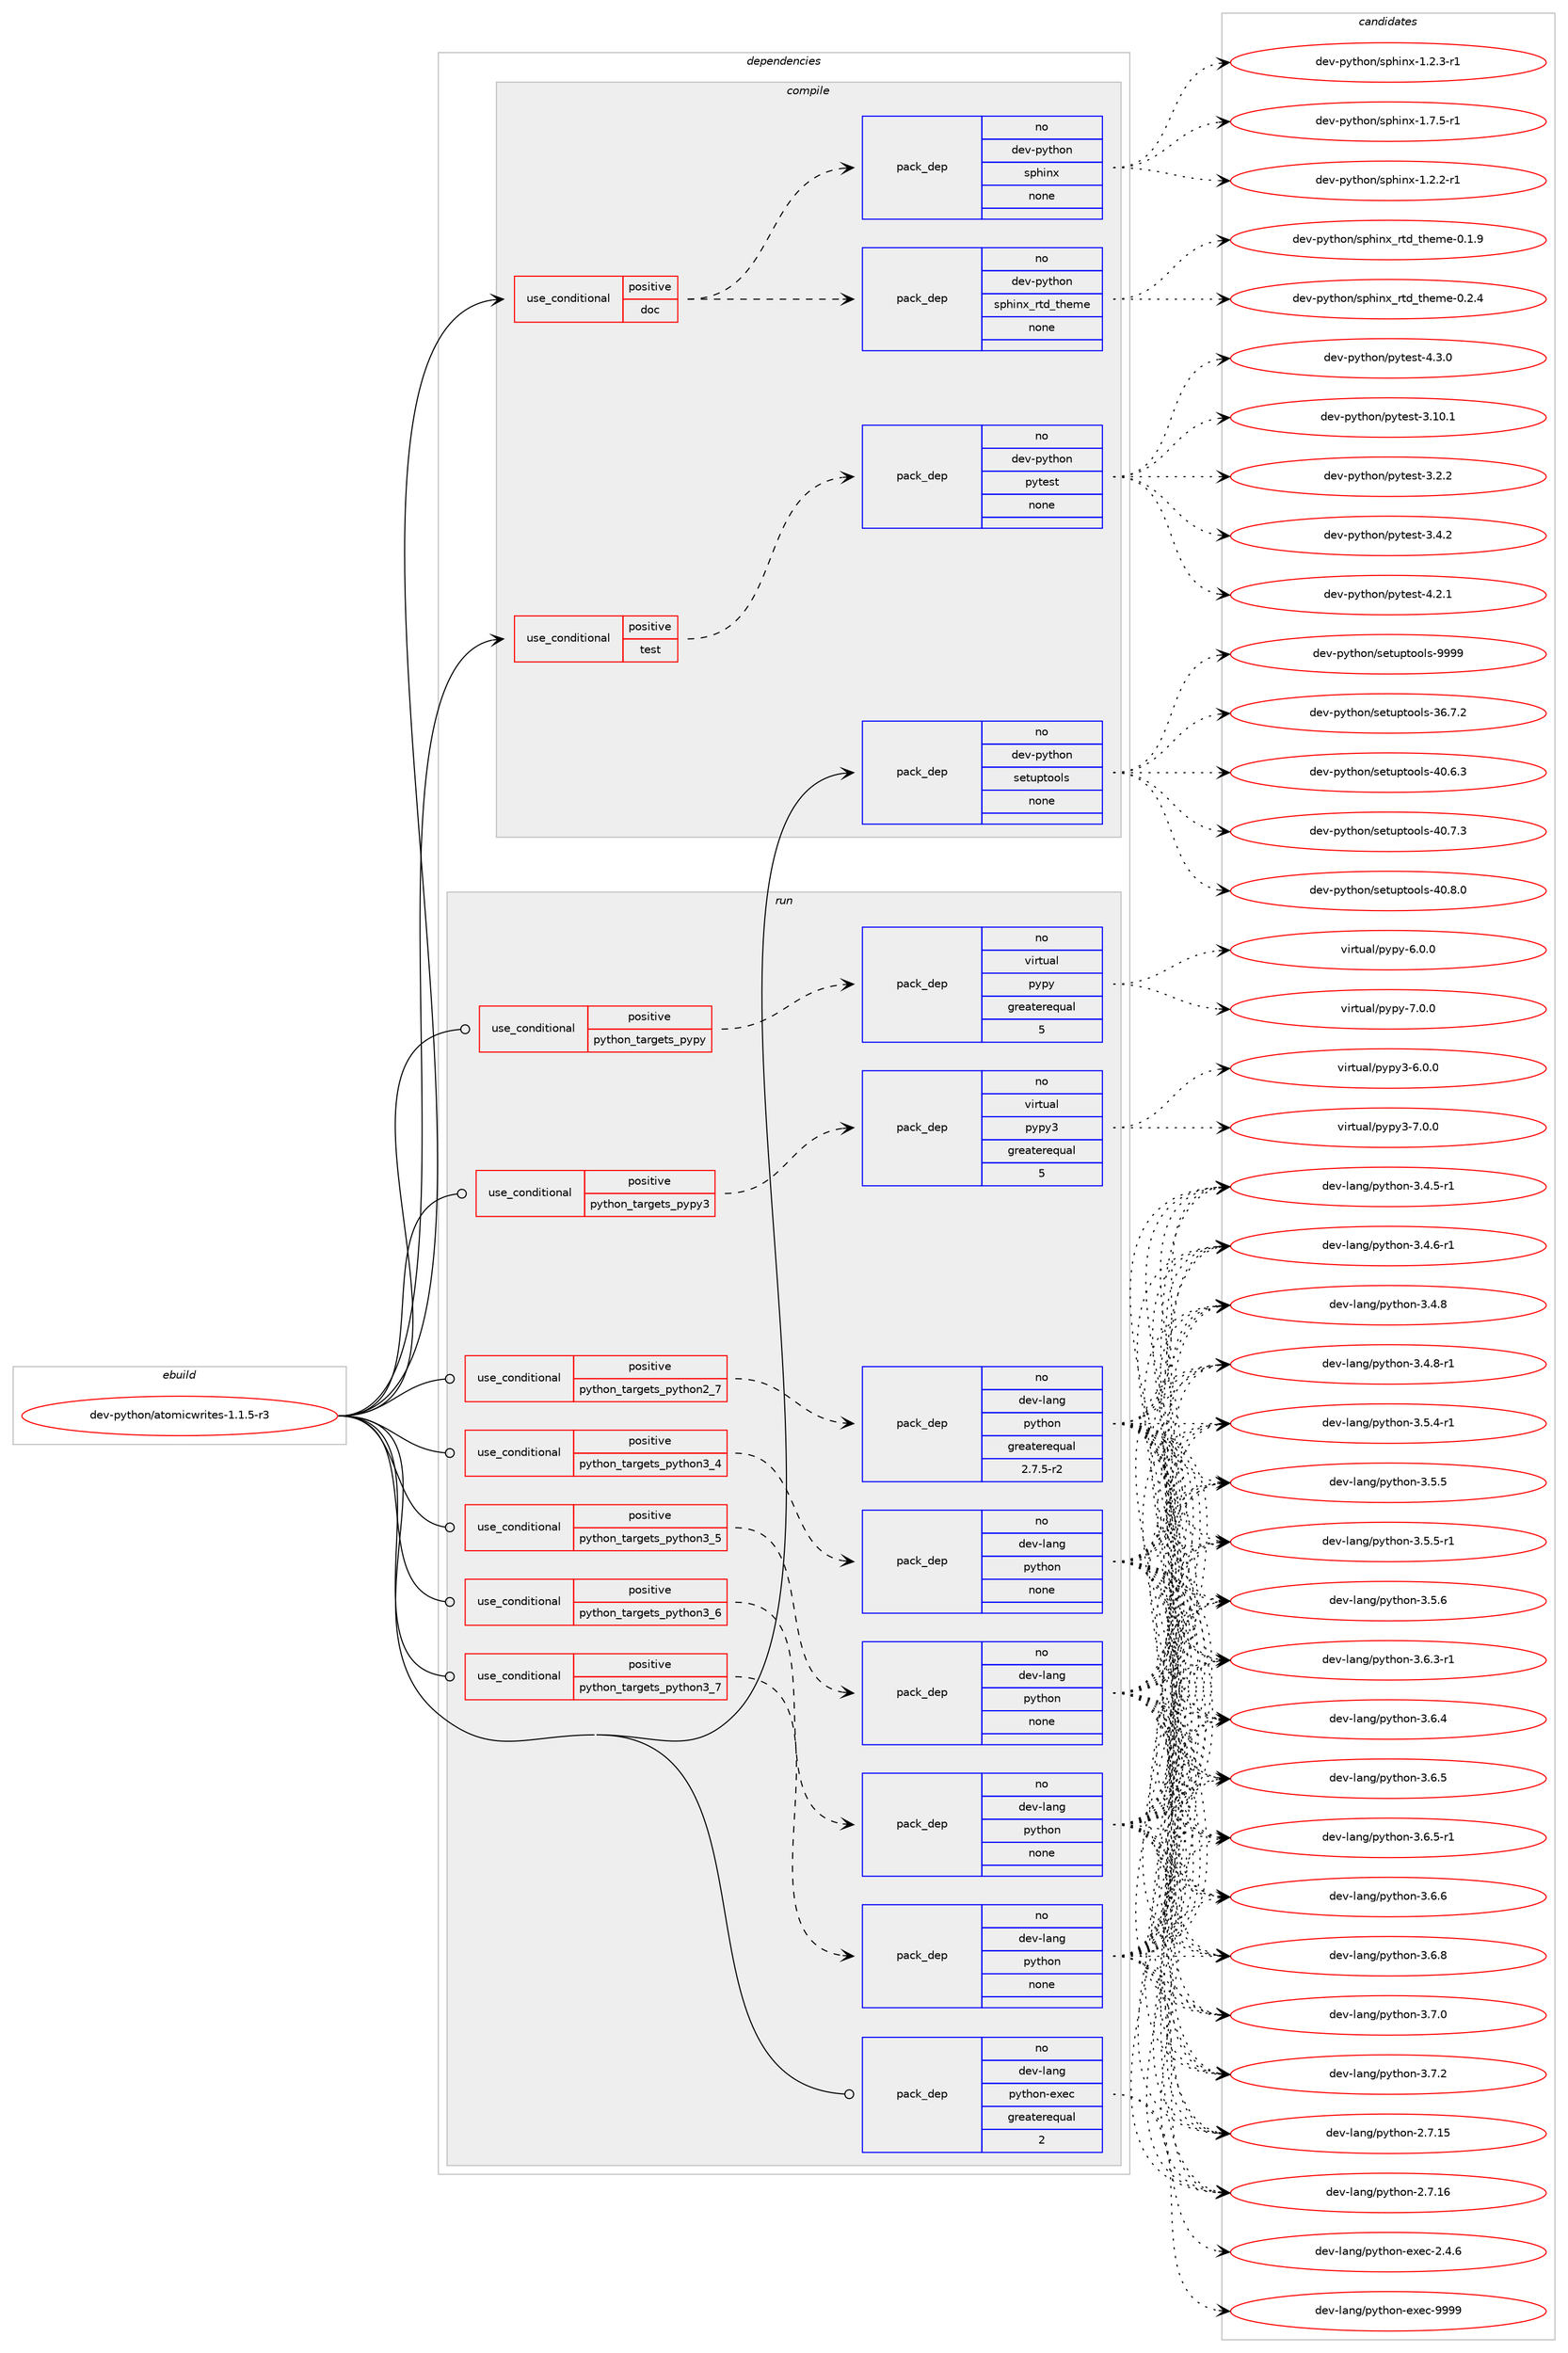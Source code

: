 digraph prolog {

# *************
# Graph options
# *************

newrank=true;
concentrate=true;
compound=true;
graph [rankdir=LR,fontname=Helvetica,fontsize=10,ranksep=1.5];#, ranksep=2.5, nodesep=0.2];
edge  [arrowhead=vee];
node  [fontname=Helvetica,fontsize=10];

# **********
# The ebuild
# **********

subgraph cluster_leftcol {
color=gray;
rank=same;
label=<<i>ebuild</i>>;
id [label="dev-python/atomicwrites-1.1.5-r3", color=red, width=4, href="../dev-python/atomicwrites-1.1.5-r3.svg"];
}

# ****************
# The dependencies
# ****************

subgraph cluster_midcol {
color=gray;
label=<<i>dependencies</i>>;
subgraph cluster_compile {
fillcolor="#eeeeee";
style=filled;
label=<<i>compile</i>>;
subgraph cond371159 {
dependency1399472 [label=<<TABLE BORDER="0" CELLBORDER="1" CELLSPACING="0" CELLPADDING="4"><TR><TD ROWSPAN="3" CELLPADDING="10">use_conditional</TD></TR><TR><TD>positive</TD></TR><TR><TD>doc</TD></TR></TABLE>>, shape=none, color=red];
subgraph pack1005088 {
dependency1399473 [label=<<TABLE BORDER="0" CELLBORDER="1" CELLSPACING="0" CELLPADDING="4" WIDTH="220"><TR><TD ROWSPAN="6" CELLPADDING="30">pack_dep</TD></TR><TR><TD WIDTH="110">no</TD></TR><TR><TD>dev-python</TD></TR><TR><TD>sphinx</TD></TR><TR><TD>none</TD></TR><TR><TD></TD></TR></TABLE>>, shape=none, color=blue];
}
dependency1399472:e -> dependency1399473:w [weight=20,style="dashed",arrowhead="vee"];
subgraph pack1005089 {
dependency1399474 [label=<<TABLE BORDER="0" CELLBORDER="1" CELLSPACING="0" CELLPADDING="4" WIDTH="220"><TR><TD ROWSPAN="6" CELLPADDING="30">pack_dep</TD></TR><TR><TD WIDTH="110">no</TD></TR><TR><TD>dev-python</TD></TR><TR><TD>sphinx_rtd_theme</TD></TR><TR><TD>none</TD></TR><TR><TD></TD></TR></TABLE>>, shape=none, color=blue];
}
dependency1399472:e -> dependency1399474:w [weight=20,style="dashed",arrowhead="vee"];
}
id:e -> dependency1399472:w [weight=20,style="solid",arrowhead="vee"];
subgraph cond371160 {
dependency1399475 [label=<<TABLE BORDER="0" CELLBORDER="1" CELLSPACING="0" CELLPADDING="4"><TR><TD ROWSPAN="3" CELLPADDING="10">use_conditional</TD></TR><TR><TD>positive</TD></TR><TR><TD>test</TD></TR></TABLE>>, shape=none, color=red];
subgraph pack1005090 {
dependency1399476 [label=<<TABLE BORDER="0" CELLBORDER="1" CELLSPACING="0" CELLPADDING="4" WIDTH="220"><TR><TD ROWSPAN="6" CELLPADDING="30">pack_dep</TD></TR><TR><TD WIDTH="110">no</TD></TR><TR><TD>dev-python</TD></TR><TR><TD>pytest</TD></TR><TR><TD>none</TD></TR><TR><TD></TD></TR></TABLE>>, shape=none, color=blue];
}
dependency1399475:e -> dependency1399476:w [weight=20,style="dashed",arrowhead="vee"];
}
id:e -> dependency1399475:w [weight=20,style="solid",arrowhead="vee"];
subgraph pack1005091 {
dependency1399477 [label=<<TABLE BORDER="0" CELLBORDER="1" CELLSPACING="0" CELLPADDING="4" WIDTH="220"><TR><TD ROWSPAN="6" CELLPADDING="30">pack_dep</TD></TR><TR><TD WIDTH="110">no</TD></TR><TR><TD>dev-python</TD></TR><TR><TD>setuptools</TD></TR><TR><TD>none</TD></TR><TR><TD></TD></TR></TABLE>>, shape=none, color=blue];
}
id:e -> dependency1399477:w [weight=20,style="solid",arrowhead="vee"];
}
subgraph cluster_compileandrun {
fillcolor="#eeeeee";
style=filled;
label=<<i>compile and run</i>>;
}
subgraph cluster_run {
fillcolor="#eeeeee";
style=filled;
label=<<i>run</i>>;
subgraph cond371161 {
dependency1399478 [label=<<TABLE BORDER="0" CELLBORDER="1" CELLSPACING="0" CELLPADDING="4"><TR><TD ROWSPAN="3" CELLPADDING="10">use_conditional</TD></TR><TR><TD>positive</TD></TR><TR><TD>python_targets_pypy</TD></TR></TABLE>>, shape=none, color=red];
subgraph pack1005092 {
dependency1399479 [label=<<TABLE BORDER="0" CELLBORDER="1" CELLSPACING="0" CELLPADDING="4" WIDTH="220"><TR><TD ROWSPAN="6" CELLPADDING="30">pack_dep</TD></TR><TR><TD WIDTH="110">no</TD></TR><TR><TD>virtual</TD></TR><TR><TD>pypy</TD></TR><TR><TD>greaterequal</TD></TR><TR><TD>5</TD></TR></TABLE>>, shape=none, color=blue];
}
dependency1399478:e -> dependency1399479:w [weight=20,style="dashed",arrowhead="vee"];
}
id:e -> dependency1399478:w [weight=20,style="solid",arrowhead="odot"];
subgraph cond371162 {
dependency1399480 [label=<<TABLE BORDER="0" CELLBORDER="1" CELLSPACING="0" CELLPADDING="4"><TR><TD ROWSPAN="3" CELLPADDING="10">use_conditional</TD></TR><TR><TD>positive</TD></TR><TR><TD>python_targets_pypy3</TD></TR></TABLE>>, shape=none, color=red];
subgraph pack1005093 {
dependency1399481 [label=<<TABLE BORDER="0" CELLBORDER="1" CELLSPACING="0" CELLPADDING="4" WIDTH="220"><TR><TD ROWSPAN="6" CELLPADDING="30">pack_dep</TD></TR><TR><TD WIDTH="110">no</TD></TR><TR><TD>virtual</TD></TR><TR><TD>pypy3</TD></TR><TR><TD>greaterequal</TD></TR><TR><TD>5</TD></TR></TABLE>>, shape=none, color=blue];
}
dependency1399480:e -> dependency1399481:w [weight=20,style="dashed",arrowhead="vee"];
}
id:e -> dependency1399480:w [weight=20,style="solid",arrowhead="odot"];
subgraph cond371163 {
dependency1399482 [label=<<TABLE BORDER="0" CELLBORDER="1" CELLSPACING="0" CELLPADDING="4"><TR><TD ROWSPAN="3" CELLPADDING="10">use_conditional</TD></TR><TR><TD>positive</TD></TR><TR><TD>python_targets_python2_7</TD></TR></TABLE>>, shape=none, color=red];
subgraph pack1005094 {
dependency1399483 [label=<<TABLE BORDER="0" CELLBORDER="1" CELLSPACING="0" CELLPADDING="4" WIDTH="220"><TR><TD ROWSPAN="6" CELLPADDING="30">pack_dep</TD></TR><TR><TD WIDTH="110">no</TD></TR><TR><TD>dev-lang</TD></TR><TR><TD>python</TD></TR><TR><TD>greaterequal</TD></TR><TR><TD>2.7.5-r2</TD></TR></TABLE>>, shape=none, color=blue];
}
dependency1399482:e -> dependency1399483:w [weight=20,style="dashed",arrowhead="vee"];
}
id:e -> dependency1399482:w [weight=20,style="solid",arrowhead="odot"];
subgraph cond371164 {
dependency1399484 [label=<<TABLE BORDER="0" CELLBORDER="1" CELLSPACING="0" CELLPADDING="4"><TR><TD ROWSPAN="3" CELLPADDING="10">use_conditional</TD></TR><TR><TD>positive</TD></TR><TR><TD>python_targets_python3_4</TD></TR></TABLE>>, shape=none, color=red];
subgraph pack1005095 {
dependency1399485 [label=<<TABLE BORDER="0" CELLBORDER="1" CELLSPACING="0" CELLPADDING="4" WIDTH="220"><TR><TD ROWSPAN="6" CELLPADDING="30">pack_dep</TD></TR><TR><TD WIDTH="110">no</TD></TR><TR><TD>dev-lang</TD></TR><TR><TD>python</TD></TR><TR><TD>none</TD></TR><TR><TD></TD></TR></TABLE>>, shape=none, color=blue];
}
dependency1399484:e -> dependency1399485:w [weight=20,style="dashed",arrowhead="vee"];
}
id:e -> dependency1399484:w [weight=20,style="solid",arrowhead="odot"];
subgraph cond371165 {
dependency1399486 [label=<<TABLE BORDER="0" CELLBORDER="1" CELLSPACING="0" CELLPADDING="4"><TR><TD ROWSPAN="3" CELLPADDING="10">use_conditional</TD></TR><TR><TD>positive</TD></TR><TR><TD>python_targets_python3_5</TD></TR></TABLE>>, shape=none, color=red];
subgraph pack1005096 {
dependency1399487 [label=<<TABLE BORDER="0" CELLBORDER="1" CELLSPACING="0" CELLPADDING="4" WIDTH="220"><TR><TD ROWSPAN="6" CELLPADDING="30">pack_dep</TD></TR><TR><TD WIDTH="110">no</TD></TR><TR><TD>dev-lang</TD></TR><TR><TD>python</TD></TR><TR><TD>none</TD></TR><TR><TD></TD></TR></TABLE>>, shape=none, color=blue];
}
dependency1399486:e -> dependency1399487:w [weight=20,style="dashed",arrowhead="vee"];
}
id:e -> dependency1399486:w [weight=20,style="solid",arrowhead="odot"];
subgraph cond371166 {
dependency1399488 [label=<<TABLE BORDER="0" CELLBORDER="1" CELLSPACING="0" CELLPADDING="4"><TR><TD ROWSPAN="3" CELLPADDING="10">use_conditional</TD></TR><TR><TD>positive</TD></TR><TR><TD>python_targets_python3_6</TD></TR></TABLE>>, shape=none, color=red];
subgraph pack1005097 {
dependency1399489 [label=<<TABLE BORDER="0" CELLBORDER="1" CELLSPACING="0" CELLPADDING="4" WIDTH="220"><TR><TD ROWSPAN="6" CELLPADDING="30">pack_dep</TD></TR><TR><TD WIDTH="110">no</TD></TR><TR><TD>dev-lang</TD></TR><TR><TD>python</TD></TR><TR><TD>none</TD></TR><TR><TD></TD></TR></TABLE>>, shape=none, color=blue];
}
dependency1399488:e -> dependency1399489:w [weight=20,style="dashed",arrowhead="vee"];
}
id:e -> dependency1399488:w [weight=20,style="solid",arrowhead="odot"];
subgraph cond371167 {
dependency1399490 [label=<<TABLE BORDER="0" CELLBORDER="1" CELLSPACING="0" CELLPADDING="4"><TR><TD ROWSPAN="3" CELLPADDING="10">use_conditional</TD></TR><TR><TD>positive</TD></TR><TR><TD>python_targets_python3_7</TD></TR></TABLE>>, shape=none, color=red];
subgraph pack1005098 {
dependency1399491 [label=<<TABLE BORDER="0" CELLBORDER="1" CELLSPACING="0" CELLPADDING="4" WIDTH="220"><TR><TD ROWSPAN="6" CELLPADDING="30">pack_dep</TD></TR><TR><TD WIDTH="110">no</TD></TR><TR><TD>dev-lang</TD></TR><TR><TD>python</TD></TR><TR><TD>none</TD></TR><TR><TD></TD></TR></TABLE>>, shape=none, color=blue];
}
dependency1399490:e -> dependency1399491:w [weight=20,style="dashed",arrowhead="vee"];
}
id:e -> dependency1399490:w [weight=20,style="solid",arrowhead="odot"];
subgraph pack1005099 {
dependency1399492 [label=<<TABLE BORDER="0" CELLBORDER="1" CELLSPACING="0" CELLPADDING="4" WIDTH="220"><TR><TD ROWSPAN="6" CELLPADDING="30">pack_dep</TD></TR><TR><TD WIDTH="110">no</TD></TR><TR><TD>dev-lang</TD></TR><TR><TD>python-exec</TD></TR><TR><TD>greaterequal</TD></TR><TR><TD>2</TD></TR></TABLE>>, shape=none, color=blue];
}
id:e -> dependency1399492:w [weight=20,style="solid",arrowhead="odot"];
}
}

# **************
# The candidates
# **************

subgraph cluster_choices {
rank=same;
color=gray;
label=<<i>candidates</i>>;

subgraph choice1005088 {
color=black;
nodesep=1;
choice10010111845112121116104111110471151121041051101204549465046504511449 [label="dev-python/sphinx-1.2.2-r1", color=red, width=4,href="../dev-python/sphinx-1.2.2-r1.svg"];
choice10010111845112121116104111110471151121041051101204549465046514511449 [label="dev-python/sphinx-1.2.3-r1", color=red, width=4,href="../dev-python/sphinx-1.2.3-r1.svg"];
choice10010111845112121116104111110471151121041051101204549465546534511449 [label="dev-python/sphinx-1.7.5-r1", color=red, width=4,href="../dev-python/sphinx-1.7.5-r1.svg"];
dependency1399473:e -> choice10010111845112121116104111110471151121041051101204549465046504511449:w [style=dotted,weight="100"];
dependency1399473:e -> choice10010111845112121116104111110471151121041051101204549465046514511449:w [style=dotted,weight="100"];
dependency1399473:e -> choice10010111845112121116104111110471151121041051101204549465546534511449:w [style=dotted,weight="100"];
}
subgraph choice1005089 {
color=black;
nodesep=1;
choice10010111845112121116104111110471151121041051101209511411610095116104101109101454846494657 [label="dev-python/sphinx_rtd_theme-0.1.9", color=red, width=4,href="../dev-python/sphinx_rtd_theme-0.1.9.svg"];
choice10010111845112121116104111110471151121041051101209511411610095116104101109101454846504652 [label="dev-python/sphinx_rtd_theme-0.2.4", color=red, width=4,href="../dev-python/sphinx_rtd_theme-0.2.4.svg"];
dependency1399474:e -> choice10010111845112121116104111110471151121041051101209511411610095116104101109101454846494657:w [style=dotted,weight="100"];
dependency1399474:e -> choice10010111845112121116104111110471151121041051101209511411610095116104101109101454846504652:w [style=dotted,weight="100"];
}
subgraph choice1005090 {
color=black;
nodesep=1;
choice100101118451121211161041111104711212111610111511645514649484649 [label="dev-python/pytest-3.10.1", color=red, width=4,href="../dev-python/pytest-3.10.1.svg"];
choice1001011184511212111610411111047112121116101115116455146504650 [label="dev-python/pytest-3.2.2", color=red, width=4,href="../dev-python/pytest-3.2.2.svg"];
choice1001011184511212111610411111047112121116101115116455146524650 [label="dev-python/pytest-3.4.2", color=red, width=4,href="../dev-python/pytest-3.4.2.svg"];
choice1001011184511212111610411111047112121116101115116455246504649 [label="dev-python/pytest-4.2.1", color=red, width=4,href="../dev-python/pytest-4.2.1.svg"];
choice1001011184511212111610411111047112121116101115116455246514648 [label="dev-python/pytest-4.3.0", color=red, width=4,href="../dev-python/pytest-4.3.0.svg"];
dependency1399476:e -> choice100101118451121211161041111104711212111610111511645514649484649:w [style=dotted,weight="100"];
dependency1399476:e -> choice1001011184511212111610411111047112121116101115116455146504650:w [style=dotted,weight="100"];
dependency1399476:e -> choice1001011184511212111610411111047112121116101115116455146524650:w [style=dotted,weight="100"];
dependency1399476:e -> choice1001011184511212111610411111047112121116101115116455246504649:w [style=dotted,weight="100"];
dependency1399476:e -> choice1001011184511212111610411111047112121116101115116455246514648:w [style=dotted,weight="100"];
}
subgraph choice1005091 {
color=black;
nodesep=1;
choice100101118451121211161041111104711510111611711211611111110811545515446554650 [label="dev-python/setuptools-36.7.2", color=red, width=4,href="../dev-python/setuptools-36.7.2.svg"];
choice100101118451121211161041111104711510111611711211611111110811545524846544651 [label="dev-python/setuptools-40.6.3", color=red, width=4,href="../dev-python/setuptools-40.6.3.svg"];
choice100101118451121211161041111104711510111611711211611111110811545524846554651 [label="dev-python/setuptools-40.7.3", color=red, width=4,href="../dev-python/setuptools-40.7.3.svg"];
choice100101118451121211161041111104711510111611711211611111110811545524846564648 [label="dev-python/setuptools-40.8.0", color=red, width=4,href="../dev-python/setuptools-40.8.0.svg"];
choice10010111845112121116104111110471151011161171121161111111081154557575757 [label="dev-python/setuptools-9999", color=red, width=4,href="../dev-python/setuptools-9999.svg"];
dependency1399477:e -> choice100101118451121211161041111104711510111611711211611111110811545515446554650:w [style=dotted,weight="100"];
dependency1399477:e -> choice100101118451121211161041111104711510111611711211611111110811545524846544651:w [style=dotted,weight="100"];
dependency1399477:e -> choice100101118451121211161041111104711510111611711211611111110811545524846554651:w [style=dotted,weight="100"];
dependency1399477:e -> choice100101118451121211161041111104711510111611711211611111110811545524846564648:w [style=dotted,weight="100"];
dependency1399477:e -> choice10010111845112121116104111110471151011161171121161111111081154557575757:w [style=dotted,weight="100"];
}
subgraph choice1005092 {
color=black;
nodesep=1;
choice1181051141161179710847112121112121455446484648 [label="virtual/pypy-6.0.0", color=red, width=4,href="../virtual/pypy-6.0.0.svg"];
choice1181051141161179710847112121112121455546484648 [label="virtual/pypy-7.0.0", color=red, width=4,href="../virtual/pypy-7.0.0.svg"];
dependency1399479:e -> choice1181051141161179710847112121112121455446484648:w [style=dotted,weight="100"];
dependency1399479:e -> choice1181051141161179710847112121112121455546484648:w [style=dotted,weight="100"];
}
subgraph choice1005093 {
color=black;
nodesep=1;
choice118105114116117971084711212111212151455446484648 [label="virtual/pypy3-6.0.0", color=red, width=4,href="../virtual/pypy3-6.0.0.svg"];
choice118105114116117971084711212111212151455546484648 [label="virtual/pypy3-7.0.0", color=red, width=4,href="../virtual/pypy3-7.0.0.svg"];
dependency1399481:e -> choice118105114116117971084711212111212151455446484648:w [style=dotted,weight="100"];
dependency1399481:e -> choice118105114116117971084711212111212151455546484648:w [style=dotted,weight="100"];
}
subgraph choice1005094 {
color=black;
nodesep=1;
choice10010111845108971101034711212111610411111045504655464953 [label="dev-lang/python-2.7.15", color=red, width=4,href="../dev-lang/python-2.7.15.svg"];
choice10010111845108971101034711212111610411111045504655464954 [label="dev-lang/python-2.7.16", color=red, width=4,href="../dev-lang/python-2.7.16.svg"];
choice1001011184510897110103471121211161041111104551465246534511449 [label="dev-lang/python-3.4.5-r1", color=red, width=4,href="../dev-lang/python-3.4.5-r1.svg"];
choice1001011184510897110103471121211161041111104551465246544511449 [label="dev-lang/python-3.4.6-r1", color=red, width=4,href="../dev-lang/python-3.4.6-r1.svg"];
choice100101118451089711010347112121116104111110455146524656 [label="dev-lang/python-3.4.8", color=red, width=4,href="../dev-lang/python-3.4.8.svg"];
choice1001011184510897110103471121211161041111104551465246564511449 [label="dev-lang/python-3.4.8-r1", color=red, width=4,href="../dev-lang/python-3.4.8-r1.svg"];
choice1001011184510897110103471121211161041111104551465346524511449 [label="dev-lang/python-3.5.4-r1", color=red, width=4,href="../dev-lang/python-3.5.4-r1.svg"];
choice100101118451089711010347112121116104111110455146534653 [label="dev-lang/python-3.5.5", color=red, width=4,href="../dev-lang/python-3.5.5.svg"];
choice1001011184510897110103471121211161041111104551465346534511449 [label="dev-lang/python-3.5.5-r1", color=red, width=4,href="../dev-lang/python-3.5.5-r1.svg"];
choice100101118451089711010347112121116104111110455146534654 [label="dev-lang/python-3.5.6", color=red, width=4,href="../dev-lang/python-3.5.6.svg"];
choice1001011184510897110103471121211161041111104551465446514511449 [label="dev-lang/python-3.6.3-r1", color=red, width=4,href="../dev-lang/python-3.6.3-r1.svg"];
choice100101118451089711010347112121116104111110455146544652 [label="dev-lang/python-3.6.4", color=red, width=4,href="../dev-lang/python-3.6.4.svg"];
choice100101118451089711010347112121116104111110455146544653 [label="dev-lang/python-3.6.5", color=red, width=4,href="../dev-lang/python-3.6.5.svg"];
choice1001011184510897110103471121211161041111104551465446534511449 [label="dev-lang/python-3.6.5-r1", color=red, width=4,href="../dev-lang/python-3.6.5-r1.svg"];
choice100101118451089711010347112121116104111110455146544654 [label="dev-lang/python-3.6.6", color=red, width=4,href="../dev-lang/python-3.6.6.svg"];
choice100101118451089711010347112121116104111110455146544656 [label="dev-lang/python-3.6.8", color=red, width=4,href="../dev-lang/python-3.6.8.svg"];
choice100101118451089711010347112121116104111110455146554648 [label="dev-lang/python-3.7.0", color=red, width=4,href="../dev-lang/python-3.7.0.svg"];
choice100101118451089711010347112121116104111110455146554650 [label="dev-lang/python-3.7.2", color=red, width=4,href="../dev-lang/python-3.7.2.svg"];
dependency1399483:e -> choice10010111845108971101034711212111610411111045504655464953:w [style=dotted,weight="100"];
dependency1399483:e -> choice10010111845108971101034711212111610411111045504655464954:w [style=dotted,weight="100"];
dependency1399483:e -> choice1001011184510897110103471121211161041111104551465246534511449:w [style=dotted,weight="100"];
dependency1399483:e -> choice1001011184510897110103471121211161041111104551465246544511449:w [style=dotted,weight="100"];
dependency1399483:e -> choice100101118451089711010347112121116104111110455146524656:w [style=dotted,weight="100"];
dependency1399483:e -> choice1001011184510897110103471121211161041111104551465246564511449:w [style=dotted,weight="100"];
dependency1399483:e -> choice1001011184510897110103471121211161041111104551465346524511449:w [style=dotted,weight="100"];
dependency1399483:e -> choice100101118451089711010347112121116104111110455146534653:w [style=dotted,weight="100"];
dependency1399483:e -> choice1001011184510897110103471121211161041111104551465346534511449:w [style=dotted,weight="100"];
dependency1399483:e -> choice100101118451089711010347112121116104111110455146534654:w [style=dotted,weight="100"];
dependency1399483:e -> choice1001011184510897110103471121211161041111104551465446514511449:w [style=dotted,weight="100"];
dependency1399483:e -> choice100101118451089711010347112121116104111110455146544652:w [style=dotted,weight="100"];
dependency1399483:e -> choice100101118451089711010347112121116104111110455146544653:w [style=dotted,weight="100"];
dependency1399483:e -> choice1001011184510897110103471121211161041111104551465446534511449:w [style=dotted,weight="100"];
dependency1399483:e -> choice100101118451089711010347112121116104111110455146544654:w [style=dotted,weight="100"];
dependency1399483:e -> choice100101118451089711010347112121116104111110455146544656:w [style=dotted,weight="100"];
dependency1399483:e -> choice100101118451089711010347112121116104111110455146554648:w [style=dotted,weight="100"];
dependency1399483:e -> choice100101118451089711010347112121116104111110455146554650:w [style=dotted,weight="100"];
}
subgraph choice1005095 {
color=black;
nodesep=1;
choice10010111845108971101034711212111610411111045504655464953 [label="dev-lang/python-2.7.15", color=red, width=4,href="../dev-lang/python-2.7.15.svg"];
choice10010111845108971101034711212111610411111045504655464954 [label="dev-lang/python-2.7.16", color=red, width=4,href="../dev-lang/python-2.7.16.svg"];
choice1001011184510897110103471121211161041111104551465246534511449 [label="dev-lang/python-3.4.5-r1", color=red, width=4,href="../dev-lang/python-3.4.5-r1.svg"];
choice1001011184510897110103471121211161041111104551465246544511449 [label="dev-lang/python-3.4.6-r1", color=red, width=4,href="../dev-lang/python-3.4.6-r1.svg"];
choice100101118451089711010347112121116104111110455146524656 [label="dev-lang/python-3.4.8", color=red, width=4,href="../dev-lang/python-3.4.8.svg"];
choice1001011184510897110103471121211161041111104551465246564511449 [label="dev-lang/python-3.4.8-r1", color=red, width=4,href="../dev-lang/python-3.4.8-r1.svg"];
choice1001011184510897110103471121211161041111104551465346524511449 [label="dev-lang/python-3.5.4-r1", color=red, width=4,href="../dev-lang/python-3.5.4-r1.svg"];
choice100101118451089711010347112121116104111110455146534653 [label="dev-lang/python-3.5.5", color=red, width=4,href="../dev-lang/python-3.5.5.svg"];
choice1001011184510897110103471121211161041111104551465346534511449 [label="dev-lang/python-3.5.5-r1", color=red, width=4,href="../dev-lang/python-3.5.5-r1.svg"];
choice100101118451089711010347112121116104111110455146534654 [label="dev-lang/python-3.5.6", color=red, width=4,href="../dev-lang/python-3.5.6.svg"];
choice1001011184510897110103471121211161041111104551465446514511449 [label="dev-lang/python-3.6.3-r1", color=red, width=4,href="../dev-lang/python-3.6.3-r1.svg"];
choice100101118451089711010347112121116104111110455146544652 [label="dev-lang/python-3.6.4", color=red, width=4,href="../dev-lang/python-3.6.4.svg"];
choice100101118451089711010347112121116104111110455146544653 [label="dev-lang/python-3.6.5", color=red, width=4,href="../dev-lang/python-3.6.5.svg"];
choice1001011184510897110103471121211161041111104551465446534511449 [label="dev-lang/python-3.6.5-r1", color=red, width=4,href="../dev-lang/python-3.6.5-r1.svg"];
choice100101118451089711010347112121116104111110455146544654 [label="dev-lang/python-3.6.6", color=red, width=4,href="../dev-lang/python-3.6.6.svg"];
choice100101118451089711010347112121116104111110455146544656 [label="dev-lang/python-3.6.8", color=red, width=4,href="../dev-lang/python-3.6.8.svg"];
choice100101118451089711010347112121116104111110455146554648 [label="dev-lang/python-3.7.0", color=red, width=4,href="../dev-lang/python-3.7.0.svg"];
choice100101118451089711010347112121116104111110455146554650 [label="dev-lang/python-3.7.2", color=red, width=4,href="../dev-lang/python-3.7.2.svg"];
dependency1399485:e -> choice10010111845108971101034711212111610411111045504655464953:w [style=dotted,weight="100"];
dependency1399485:e -> choice10010111845108971101034711212111610411111045504655464954:w [style=dotted,weight="100"];
dependency1399485:e -> choice1001011184510897110103471121211161041111104551465246534511449:w [style=dotted,weight="100"];
dependency1399485:e -> choice1001011184510897110103471121211161041111104551465246544511449:w [style=dotted,weight="100"];
dependency1399485:e -> choice100101118451089711010347112121116104111110455146524656:w [style=dotted,weight="100"];
dependency1399485:e -> choice1001011184510897110103471121211161041111104551465246564511449:w [style=dotted,weight="100"];
dependency1399485:e -> choice1001011184510897110103471121211161041111104551465346524511449:w [style=dotted,weight="100"];
dependency1399485:e -> choice100101118451089711010347112121116104111110455146534653:w [style=dotted,weight="100"];
dependency1399485:e -> choice1001011184510897110103471121211161041111104551465346534511449:w [style=dotted,weight="100"];
dependency1399485:e -> choice100101118451089711010347112121116104111110455146534654:w [style=dotted,weight="100"];
dependency1399485:e -> choice1001011184510897110103471121211161041111104551465446514511449:w [style=dotted,weight="100"];
dependency1399485:e -> choice100101118451089711010347112121116104111110455146544652:w [style=dotted,weight="100"];
dependency1399485:e -> choice100101118451089711010347112121116104111110455146544653:w [style=dotted,weight="100"];
dependency1399485:e -> choice1001011184510897110103471121211161041111104551465446534511449:w [style=dotted,weight="100"];
dependency1399485:e -> choice100101118451089711010347112121116104111110455146544654:w [style=dotted,weight="100"];
dependency1399485:e -> choice100101118451089711010347112121116104111110455146544656:w [style=dotted,weight="100"];
dependency1399485:e -> choice100101118451089711010347112121116104111110455146554648:w [style=dotted,weight="100"];
dependency1399485:e -> choice100101118451089711010347112121116104111110455146554650:w [style=dotted,weight="100"];
}
subgraph choice1005096 {
color=black;
nodesep=1;
choice10010111845108971101034711212111610411111045504655464953 [label="dev-lang/python-2.7.15", color=red, width=4,href="../dev-lang/python-2.7.15.svg"];
choice10010111845108971101034711212111610411111045504655464954 [label="dev-lang/python-2.7.16", color=red, width=4,href="../dev-lang/python-2.7.16.svg"];
choice1001011184510897110103471121211161041111104551465246534511449 [label="dev-lang/python-3.4.5-r1", color=red, width=4,href="../dev-lang/python-3.4.5-r1.svg"];
choice1001011184510897110103471121211161041111104551465246544511449 [label="dev-lang/python-3.4.6-r1", color=red, width=4,href="../dev-lang/python-3.4.6-r1.svg"];
choice100101118451089711010347112121116104111110455146524656 [label="dev-lang/python-3.4.8", color=red, width=4,href="../dev-lang/python-3.4.8.svg"];
choice1001011184510897110103471121211161041111104551465246564511449 [label="dev-lang/python-3.4.8-r1", color=red, width=4,href="../dev-lang/python-3.4.8-r1.svg"];
choice1001011184510897110103471121211161041111104551465346524511449 [label="dev-lang/python-3.5.4-r1", color=red, width=4,href="../dev-lang/python-3.5.4-r1.svg"];
choice100101118451089711010347112121116104111110455146534653 [label="dev-lang/python-3.5.5", color=red, width=4,href="../dev-lang/python-3.5.5.svg"];
choice1001011184510897110103471121211161041111104551465346534511449 [label="dev-lang/python-3.5.5-r1", color=red, width=4,href="../dev-lang/python-3.5.5-r1.svg"];
choice100101118451089711010347112121116104111110455146534654 [label="dev-lang/python-3.5.6", color=red, width=4,href="../dev-lang/python-3.5.6.svg"];
choice1001011184510897110103471121211161041111104551465446514511449 [label="dev-lang/python-3.6.3-r1", color=red, width=4,href="../dev-lang/python-3.6.3-r1.svg"];
choice100101118451089711010347112121116104111110455146544652 [label="dev-lang/python-3.6.4", color=red, width=4,href="../dev-lang/python-3.6.4.svg"];
choice100101118451089711010347112121116104111110455146544653 [label="dev-lang/python-3.6.5", color=red, width=4,href="../dev-lang/python-3.6.5.svg"];
choice1001011184510897110103471121211161041111104551465446534511449 [label="dev-lang/python-3.6.5-r1", color=red, width=4,href="../dev-lang/python-3.6.5-r1.svg"];
choice100101118451089711010347112121116104111110455146544654 [label="dev-lang/python-3.6.6", color=red, width=4,href="../dev-lang/python-3.6.6.svg"];
choice100101118451089711010347112121116104111110455146544656 [label="dev-lang/python-3.6.8", color=red, width=4,href="../dev-lang/python-3.6.8.svg"];
choice100101118451089711010347112121116104111110455146554648 [label="dev-lang/python-3.7.0", color=red, width=4,href="../dev-lang/python-3.7.0.svg"];
choice100101118451089711010347112121116104111110455146554650 [label="dev-lang/python-3.7.2", color=red, width=4,href="../dev-lang/python-3.7.2.svg"];
dependency1399487:e -> choice10010111845108971101034711212111610411111045504655464953:w [style=dotted,weight="100"];
dependency1399487:e -> choice10010111845108971101034711212111610411111045504655464954:w [style=dotted,weight="100"];
dependency1399487:e -> choice1001011184510897110103471121211161041111104551465246534511449:w [style=dotted,weight="100"];
dependency1399487:e -> choice1001011184510897110103471121211161041111104551465246544511449:w [style=dotted,weight="100"];
dependency1399487:e -> choice100101118451089711010347112121116104111110455146524656:w [style=dotted,weight="100"];
dependency1399487:e -> choice1001011184510897110103471121211161041111104551465246564511449:w [style=dotted,weight="100"];
dependency1399487:e -> choice1001011184510897110103471121211161041111104551465346524511449:w [style=dotted,weight="100"];
dependency1399487:e -> choice100101118451089711010347112121116104111110455146534653:w [style=dotted,weight="100"];
dependency1399487:e -> choice1001011184510897110103471121211161041111104551465346534511449:w [style=dotted,weight="100"];
dependency1399487:e -> choice100101118451089711010347112121116104111110455146534654:w [style=dotted,weight="100"];
dependency1399487:e -> choice1001011184510897110103471121211161041111104551465446514511449:w [style=dotted,weight="100"];
dependency1399487:e -> choice100101118451089711010347112121116104111110455146544652:w [style=dotted,weight="100"];
dependency1399487:e -> choice100101118451089711010347112121116104111110455146544653:w [style=dotted,weight="100"];
dependency1399487:e -> choice1001011184510897110103471121211161041111104551465446534511449:w [style=dotted,weight="100"];
dependency1399487:e -> choice100101118451089711010347112121116104111110455146544654:w [style=dotted,weight="100"];
dependency1399487:e -> choice100101118451089711010347112121116104111110455146544656:w [style=dotted,weight="100"];
dependency1399487:e -> choice100101118451089711010347112121116104111110455146554648:w [style=dotted,weight="100"];
dependency1399487:e -> choice100101118451089711010347112121116104111110455146554650:w [style=dotted,weight="100"];
}
subgraph choice1005097 {
color=black;
nodesep=1;
choice10010111845108971101034711212111610411111045504655464953 [label="dev-lang/python-2.7.15", color=red, width=4,href="../dev-lang/python-2.7.15.svg"];
choice10010111845108971101034711212111610411111045504655464954 [label="dev-lang/python-2.7.16", color=red, width=4,href="../dev-lang/python-2.7.16.svg"];
choice1001011184510897110103471121211161041111104551465246534511449 [label="dev-lang/python-3.4.5-r1", color=red, width=4,href="../dev-lang/python-3.4.5-r1.svg"];
choice1001011184510897110103471121211161041111104551465246544511449 [label="dev-lang/python-3.4.6-r1", color=red, width=4,href="../dev-lang/python-3.4.6-r1.svg"];
choice100101118451089711010347112121116104111110455146524656 [label="dev-lang/python-3.4.8", color=red, width=4,href="../dev-lang/python-3.4.8.svg"];
choice1001011184510897110103471121211161041111104551465246564511449 [label="dev-lang/python-3.4.8-r1", color=red, width=4,href="../dev-lang/python-3.4.8-r1.svg"];
choice1001011184510897110103471121211161041111104551465346524511449 [label="dev-lang/python-3.5.4-r1", color=red, width=4,href="../dev-lang/python-3.5.4-r1.svg"];
choice100101118451089711010347112121116104111110455146534653 [label="dev-lang/python-3.5.5", color=red, width=4,href="../dev-lang/python-3.5.5.svg"];
choice1001011184510897110103471121211161041111104551465346534511449 [label="dev-lang/python-3.5.5-r1", color=red, width=4,href="../dev-lang/python-3.5.5-r1.svg"];
choice100101118451089711010347112121116104111110455146534654 [label="dev-lang/python-3.5.6", color=red, width=4,href="../dev-lang/python-3.5.6.svg"];
choice1001011184510897110103471121211161041111104551465446514511449 [label="dev-lang/python-3.6.3-r1", color=red, width=4,href="../dev-lang/python-3.6.3-r1.svg"];
choice100101118451089711010347112121116104111110455146544652 [label="dev-lang/python-3.6.4", color=red, width=4,href="../dev-lang/python-3.6.4.svg"];
choice100101118451089711010347112121116104111110455146544653 [label="dev-lang/python-3.6.5", color=red, width=4,href="../dev-lang/python-3.6.5.svg"];
choice1001011184510897110103471121211161041111104551465446534511449 [label="dev-lang/python-3.6.5-r1", color=red, width=4,href="../dev-lang/python-3.6.5-r1.svg"];
choice100101118451089711010347112121116104111110455146544654 [label="dev-lang/python-3.6.6", color=red, width=4,href="../dev-lang/python-3.6.6.svg"];
choice100101118451089711010347112121116104111110455146544656 [label="dev-lang/python-3.6.8", color=red, width=4,href="../dev-lang/python-3.6.8.svg"];
choice100101118451089711010347112121116104111110455146554648 [label="dev-lang/python-3.7.0", color=red, width=4,href="../dev-lang/python-3.7.0.svg"];
choice100101118451089711010347112121116104111110455146554650 [label="dev-lang/python-3.7.2", color=red, width=4,href="../dev-lang/python-3.7.2.svg"];
dependency1399489:e -> choice10010111845108971101034711212111610411111045504655464953:w [style=dotted,weight="100"];
dependency1399489:e -> choice10010111845108971101034711212111610411111045504655464954:w [style=dotted,weight="100"];
dependency1399489:e -> choice1001011184510897110103471121211161041111104551465246534511449:w [style=dotted,weight="100"];
dependency1399489:e -> choice1001011184510897110103471121211161041111104551465246544511449:w [style=dotted,weight="100"];
dependency1399489:e -> choice100101118451089711010347112121116104111110455146524656:w [style=dotted,weight="100"];
dependency1399489:e -> choice1001011184510897110103471121211161041111104551465246564511449:w [style=dotted,weight="100"];
dependency1399489:e -> choice1001011184510897110103471121211161041111104551465346524511449:w [style=dotted,weight="100"];
dependency1399489:e -> choice100101118451089711010347112121116104111110455146534653:w [style=dotted,weight="100"];
dependency1399489:e -> choice1001011184510897110103471121211161041111104551465346534511449:w [style=dotted,weight="100"];
dependency1399489:e -> choice100101118451089711010347112121116104111110455146534654:w [style=dotted,weight="100"];
dependency1399489:e -> choice1001011184510897110103471121211161041111104551465446514511449:w [style=dotted,weight="100"];
dependency1399489:e -> choice100101118451089711010347112121116104111110455146544652:w [style=dotted,weight="100"];
dependency1399489:e -> choice100101118451089711010347112121116104111110455146544653:w [style=dotted,weight="100"];
dependency1399489:e -> choice1001011184510897110103471121211161041111104551465446534511449:w [style=dotted,weight="100"];
dependency1399489:e -> choice100101118451089711010347112121116104111110455146544654:w [style=dotted,weight="100"];
dependency1399489:e -> choice100101118451089711010347112121116104111110455146544656:w [style=dotted,weight="100"];
dependency1399489:e -> choice100101118451089711010347112121116104111110455146554648:w [style=dotted,weight="100"];
dependency1399489:e -> choice100101118451089711010347112121116104111110455146554650:w [style=dotted,weight="100"];
}
subgraph choice1005098 {
color=black;
nodesep=1;
choice10010111845108971101034711212111610411111045504655464953 [label="dev-lang/python-2.7.15", color=red, width=4,href="../dev-lang/python-2.7.15.svg"];
choice10010111845108971101034711212111610411111045504655464954 [label="dev-lang/python-2.7.16", color=red, width=4,href="../dev-lang/python-2.7.16.svg"];
choice1001011184510897110103471121211161041111104551465246534511449 [label="dev-lang/python-3.4.5-r1", color=red, width=4,href="../dev-lang/python-3.4.5-r1.svg"];
choice1001011184510897110103471121211161041111104551465246544511449 [label="dev-lang/python-3.4.6-r1", color=red, width=4,href="../dev-lang/python-3.4.6-r1.svg"];
choice100101118451089711010347112121116104111110455146524656 [label="dev-lang/python-3.4.8", color=red, width=4,href="../dev-lang/python-3.4.8.svg"];
choice1001011184510897110103471121211161041111104551465246564511449 [label="dev-lang/python-3.4.8-r1", color=red, width=4,href="../dev-lang/python-3.4.8-r1.svg"];
choice1001011184510897110103471121211161041111104551465346524511449 [label="dev-lang/python-3.5.4-r1", color=red, width=4,href="../dev-lang/python-3.5.4-r1.svg"];
choice100101118451089711010347112121116104111110455146534653 [label="dev-lang/python-3.5.5", color=red, width=4,href="../dev-lang/python-3.5.5.svg"];
choice1001011184510897110103471121211161041111104551465346534511449 [label="dev-lang/python-3.5.5-r1", color=red, width=4,href="../dev-lang/python-3.5.5-r1.svg"];
choice100101118451089711010347112121116104111110455146534654 [label="dev-lang/python-3.5.6", color=red, width=4,href="../dev-lang/python-3.5.6.svg"];
choice1001011184510897110103471121211161041111104551465446514511449 [label="dev-lang/python-3.6.3-r1", color=red, width=4,href="../dev-lang/python-3.6.3-r1.svg"];
choice100101118451089711010347112121116104111110455146544652 [label="dev-lang/python-3.6.4", color=red, width=4,href="../dev-lang/python-3.6.4.svg"];
choice100101118451089711010347112121116104111110455146544653 [label="dev-lang/python-3.6.5", color=red, width=4,href="../dev-lang/python-3.6.5.svg"];
choice1001011184510897110103471121211161041111104551465446534511449 [label="dev-lang/python-3.6.5-r1", color=red, width=4,href="../dev-lang/python-3.6.5-r1.svg"];
choice100101118451089711010347112121116104111110455146544654 [label="dev-lang/python-3.6.6", color=red, width=4,href="../dev-lang/python-3.6.6.svg"];
choice100101118451089711010347112121116104111110455146544656 [label="dev-lang/python-3.6.8", color=red, width=4,href="../dev-lang/python-3.6.8.svg"];
choice100101118451089711010347112121116104111110455146554648 [label="dev-lang/python-3.7.0", color=red, width=4,href="../dev-lang/python-3.7.0.svg"];
choice100101118451089711010347112121116104111110455146554650 [label="dev-lang/python-3.7.2", color=red, width=4,href="../dev-lang/python-3.7.2.svg"];
dependency1399491:e -> choice10010111845108971101034711212111610411111045504655464953:w [style=dotted,weight="100"];
dependency1399491:e -> choice10010111845108971101034711212111610411111045504655464954:w [style=dotted,weight="100"];
dependency1399491:e -> choice1001011184510897110103471121211161041111104551465246534511449:w [style=dotted,weight="100"];
dependency1399491:e -> choice1001011184510897110103471121211161041111104551465246544511449:w [style=dotted,weight="100"];
dependency1399491:e -> choice100101118451089711010347112121116104111110455146524656:w [style=dotted,weight="100"];
dependency1399491:e -> choice1001011184510897110103471121211161041111104551465246564511449:w [style=dotted,weight="100"];
dependency1399491:e -> choice1001011184510897110103471121211161041111104551465346524511449:w [style=dotted,weight="100"];
dependency1399491:e -> choice100101118451089711010347112121116104111110455146534653:w [style=dotted,weight="100"];
dependency1399491:e -> choice1001011184510897110103471121211161041111104551465346534511449:w [style=dotted,weight="100"];
dependency1399491:e -> choice100101118451089711010347112121116104111110455146534654:w [style=dotted,weight="100"];
dependency1399491:e -> choice1001011184510897110103471121211161041111104551465446514511449:w [style=dotted,weight="100"];
dependency1399491:e -> choice100101118451089711010347112121116104111110455146544652:w [style=dotted,weight="100"];
dependency1399491:e -> choice100101118451089711010347112121116104111110455146544653:w [style=dotted,weight="100"];
dependency1399491:e -> choice1001011184510897110103471121211161041111104551465446534511449:w [style=dotted,weight="100"];
dependency1399491:e -> choice100101118451089711010347112121116104111110455146544654:w [style=dotted,weight="100"];
dependency1399491:e -> choice100101118451089711010347112121116104111110455146544656:w [style=dotted,weight="100"];
dependency1399491:e -> choice100101118451089711010347112121116104111110455146554648:w [style=dotted,weight="100"];
dependency1399491:e -> choice100101118451089711010347112121116104111110455146554650:w [style=dotted,weight="100"];
}
subgraph choice1005099 {
color=black;
nodesep=1;
choice1001011184510897110103471121211161041111104510112010199455046524654 [label="dev-lang/python-exec-2.4.6", color=red, width=4,href="../dev-lang/python-exec-2.4.6.svg"];
choice10010111845108971101034711212111610411111045101120101994557575757 [label="dev-lang/python-exec-9999", color=red, width=4,href="../dev-lang/python-exec-9999.svg"];
dependency1399492:e -> choice1001011184510897110103471121211161041111104510112010199455046524654:w [style=dotted,weight="100"];
dependency1399492:e -> choice10010111845108971101034711212111610411111045101120101994557575757:w [style=dotted,weight="100"];
}
}

}
